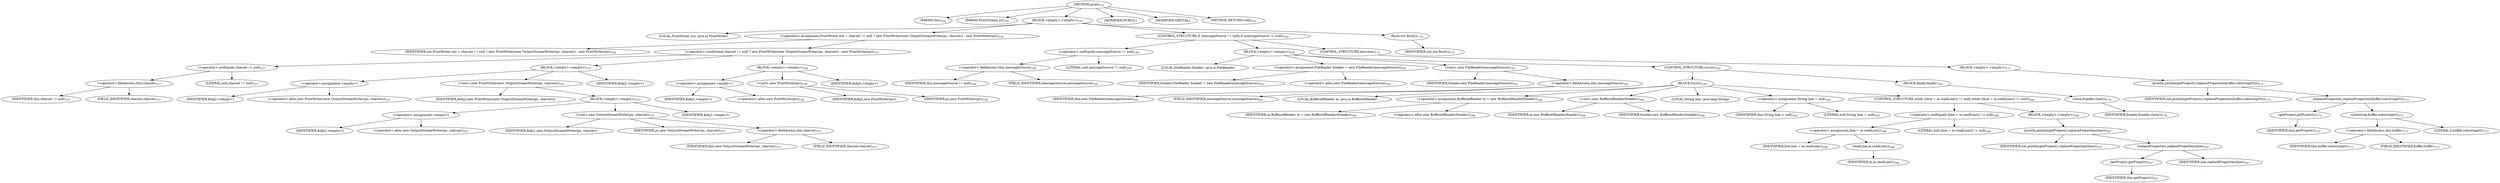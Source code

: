digraph "print" {  
"198" [label = <(METHOD,print)<SUB>152</SUB>> ]
"14" [label = <(PARAM,this)<SUB>152</SUB>> ]
"199" [label = <(PARAM,PrintStream ps)<SUB>152</SUB>> ]
"200" [label = <(BLOCK,&lt;empty&gt;,&lt;empty&gt;)<SUB>153</SUB>> ]
"201" [label = <(LOCAL,PrintWriter out: java.io.PrintWriter)> ]
"202" [label = <(&lt;operator&gt;.assignment,PrintWriter out = charset != null ? new PrintWriter(new OutputStreamWriter(ps, charset)) : new PrintWriter(ps))<SUB>156</SUB>> ]
"203" [label = <(IDENTIFIER,out,PrintWriter out = charset != null ? new PrintWriter(new OutputStreamWriter(ps, charset)) : new PrintWriter(ps))<SUB>156</SUB>> ]
"204" [label = <(&lt;operator&gt;.conditional,charset != null ? new PrintWriter(new OutputStreamWriter(ps, charset)) : new PrintWriter(ps))<SUB>157</SUB>> ]
"205" [label = <(&lt;operator&gt;.notEquals,charset != null)<SUB>157</SUB>> ]
"206" [label = <(&lt;operator&gt;.fieldAccess,this.charset)<SUB>157</SUB>> ]
"207" [label = <(IDENTIFIER,this,charset != null)<SUB>157</SUB>> ]
"208" [label = <(FIELD_IDENTIFIER,charset,charset)<SUB>157</SUB>> ]
"209" [label = <(LITERAL,null,charset != null)<SUB>157</SUB>> ]
"210" [label = <(BLOCK,&lt;empty&gt;,&lt;empty&gt;)<SUB>157</SUB>> ]
"211" [label = <(&lt;operator&gt;.assignment,&lt;empty&gt;)> ]
"212" [label = <(IDENTIFIER,$obj2,&lt;empty&gt;)> ]
"213" [label = <(&lt;operator&gt;.alloc,new PrintWriter(new OutputStreamWriter(ps, charset)))<SUB>157</SUB>> ]
"214" [label = <(&lt;init&gt;,new PrintWriter(new OutputStreamWriter(ps, charset)))<SUB>157</SUB>> ]
"215" [label = <(IDENTIFIER,$obj2,new PrintWriter(new OutputStreamWriter(ps, charset)))> ]
"216" [label = <(BLOCK,&lt;empty&gt;,&lt;empty&gt;)<SUB>157</SUB>> ]
"217" [label = <(&lt;operator&gt;.assignment,&lt;empty&gt;)> ]
"218" [label = <(IDENTIFIER,$obj1,&lt;empty&gt;)> ]
"219" [label = <(&lt;operator&gt;.alloc,new OutputStreamWriter(ps, charset))<SUB>157</SUB>> ]
"220" [label = <(&lt;init&gt;,new OutputStreamWriter(ps, charset))<SUB>157</SUB>> ]
"221" [label = <(IDENTIFIER,$obj1,new OutputStreamWriter(ps, charset))> ]
"222" [label = <(IDENTIFIER,ps,new OutputStreamWriter(ps, charset))<SUB>157</SUB>> ]
"223" [label = <(&lt;operator&gt;.fieldAccess,this.charset)<SUB>157</SUB>> ]
"224" [label = <(IDENTIFIER,this,new OutputStreamWriter(ps, charset))<SUB>157</SUB>> ]
"225" [label = <(FIELD_IDENTIFIER,charset,charset)<SUB>157</SUB>> ]
"226" [label = <(IDENTIFIER,$obj1,&lt;empty&gt;)> ]
"227" [label = <(IDENTIFIER,$obj2,&lt;empty&gt;)> ]
"228" [label = <(BLOCK,&lt;empty&gt;,&lt;empty&gt;)<SUB>158</SUB>> ]
"229" [label = <(&lt;operator&gt;.assignment,&lt;empty&gt;)> ]
"230" [label = <(IDENTIFIER,$obj3,&lt;empty&gt;)> ]
"231" [label = <(&lt;operator&gt;.alloc,new PrintWriter(ps))<SUB>158</SUB>> ]
"232" [label = <(&lt;init&gt;,new PrintWriter(ps))<SUB>158</SUB>> ]
"233" [label = <(IDENTIFIER,$obj3,new PrintWriter(ps))> ]
"234" [label = <(IDENTIFIER,ps,new PrintWriter(ps))<SUB>158</SUB>> ]
"235" [label = <(IDENTIFIER,$obj3,&lt;empty&gt;)> ]
"236" [label = <(CONTROL_STRUCTURE,if (messageSource != null),if (messageSource != null))<SUB>159</SUB>> ]
"237" [label = <(&lt;operator&gt;.notEquals,messageSource != null)<SUB>159</SUB>> ]
"238" [label = <(&lt;operator&gt;.fieldAccess,this.messageSource)<SUB>159</SUB>> ]
"239" [label = <(IDENTIFIER,this,messageSource != null)<SUB>159</SUB>> ]
"240" [label = <(FIELD_IDENTIFIER,messageSource,messageSource)<SUB>159</SUB>> ]
"241" [label = <(LITERAL,null,messageSource != null)<SUB>159</SUB>> ]
"242" [label = <(BLOCK,&lt;empty&gt;,&lt;empty&gt;)<SUB>159</SUB>> ]
"10" [label = <(LOCAL,FileReader freader: java.io.FileReader)> ]
"243" [label = <(&lt;operator&gt;.assignment,FileReader freader = new FileReader(messageSource))<SUB>161</SUB>> ]
"244" [label = <(IDENTIFIER,freader,FileReader freader = new FileReader(messageSource))<SUB>161</SUB>> ]
"245" [label = <(&lt;operator&gt;.alloc,new FileReader(messageSource))<SUB>161</SUB>> ]
"246" [label = <(&lt;init&gt;,new FileReader(messageSource))<SUB>161</SUB>> ]
"9" [label = <(IDENTIFIER,freader,new FileReader(messageSource))<SUB>161</SUB>> ]
"247" [label = <(&lt;operator&gt;.fieldAccess,this.messageSource)<SUB>161</SUB>> ]
"248" [label = <(IDENTIFIER,this,new FileReader(messageSource))<SUB>161</SUB>> ]
"249" [label = <(FIELD_IDENTIFIER,messageSource,messageSource)<SUB>161</SUB>> ]
"250" [label = <(CONTROL_STRUCTURE,try,try)<SUB>163</SUB>> ]
"251" [label = <(BLOCK,try,try)<SUB>163</SUB>> ]
"12" [label = <(LOCAL,BufferedReader in: java.io.BufferedReader)> ]
"252" [label = <(&lt;operator&gt;.assignment,BufferedReader in = new BufferedReader(freader))<SUB>164</SUB>> ]
"253" [label = <(IDENTIFIER,in,BufferedReader in = new BufferedReader(freader))<SUB>164</SUB>> ]
"254" [label = <(&lt;operator&gt;.alloc,new BufferedReader(freader))<SUB>164</SUB>> ]
"255" [label = <(&lt;init&gt;,new BufferedReader(freader))<SUB>164</SUB>> ]
"11" [label = <(IDENTIFIER,in,new BufferedReader(freader))<SUB>164</SUB>> ]
"256" [label = <(IDENTIFIER,freader,new BufferedReader(freader))<SUB>164</SUB>> ]
"257" [label = <(LOCAL,String line: java.lang.String)> ]
"258" [label = <(&lt;operator&gt;.assignment,String line = null)<SUB>165</SUB>> ]
"259" [label = <(IDENTIFIER,line,String line = null)<SUB>165</SUB>> ]
"260" [label = <(LITERAL,null,String line = null)<SUB>165</SUB>> ]
"261" [label = <(CONTROL_STRUCTURE,while ((line = in.readLine()) != null),while ((line = in.readLine()) != null))<SUB>166</SUB>> ]
"262" [label = <(&lt;operator&gt;.notEquals,(line = in.readLine()) != null)<SUB>166</SUB>> ]
"263" [label = <(&lt;operator&gt;.assignment,line = in.readLine())<SUB>166</SUB>> ]
"264" [label = <(IDENTIFIER,line,line = in.readLine())<SUB>166</SUB>> ]
"265" [label = <(readLine,in.readLine())<SUB>166</SUB>> ]
"266" [label = <(IDENTIFIER,in,in.readLine())<SUB>166</SUB>> ]
"267" [label = <(LITERAL,null,(line = in.readLine()) != null)<SUB>166</SUB>> ]
"268" [label = <(BLOCK,&lt;empty&gt;,&lt;empty&gt;)<SUB>166</SUB>> ]
"269" [label = <(println,println(getProject().replaceProperties(line)))<SUB>167</SUB>> ]
"270" [label = <(IDENTIFIER,out,println(getProject().replaceProperties(line)))<SUB>167</SUB>> ]
"271" [label = <(replaceProperties,replaceProperties(line))<SUB>167</SUB>> ]
"272" [label = <(getProject,getProject())<SUB>167</SUB>> ]
"13" [label = <(IDENTIFIER,this,getProject())<SUB>167</SUB>> ]
"273" [label = <(IDENTIFIER,line,replaceProperties(line))<SUB>167</SUB>> ]
"274" [label = <(BLOCK,finally,finally)<SUB>169</SUB>> ]
"275" [label = <(close,freader.close())<SUB>170</SUB>> ]
"276" [label = <(IDENTIFIER,freader,freader.close())<SUB>170</SUB>> ]
"277" [label = <(CONTROL_STRUCTURE,else,else)<SUB>172</SUB>> ]
"278" [label = <(BLOCK,&lt;empty&gt;,&lt;empty&gt;)<SUB>172</SUB>> ]
"279" [label = <(println,println(getProject().replaceProperties(buffer.substring(0))))<SUB>173</SUB>> ]
"280" [label = <(IDENTIFIER,out,println(getProject().replaceProperties(buffer.substring(0))))<SUB>173</SUB>> ]
"281" [label = <(replaceProperties,replaceProperties(buffer.substring(0)))<SUB>173</SUB>> ]
"282" [label = <(getProject,getProject())<SUB>173</SUB>> ]
"15" [label = <(IDENTIFIER,this,getProject())<SUB>173</SUB>> ]
"283" [label = <(substring,buffer.substring(0))<SUB>173</SUB>> ]
"284" [label = <(&lt;operator&gt;.fieldAccess,this.buffer)<SUB>173</SUB>> ]
"285" [label = <(IDENTIFIER,this,buffer.substring(0))<SUB>173</SUB>> ]
"286" [label = <(FIELD_IDENTIFIER,buffer,buffer)<SUB>173</SUB>> ]
"287" [label = <(LITERAL,0,buffer.substring(0))<SUB>173</SUB>> ]
"288" [label = <(flush,out.flush())<SUB>175</SUB>> ]
"289" [label = <(IDENTIFIER,out,out.flush())<SUB>175</SUB>> ]
"290" [label = <(MODIFIER,PUBLIC)> ]
"291" [label = <(MODIFIER,VIRTUAL)> ]
"292" [label = <(METHOD_RETURN,void)<SUB>152</SUB>> ]
  "198" -> "14" 
  "198" -> "199" 
  "198" -> "200" 
  "198" -> "290" 
  "198" -> "291" 
  "198" -> "292" 
  "200" -> "201" 
  "200" -> "202" 
  "200" -> "236" 
  "200" -> "288" 
  "202" -> "203" 
  "202" -> "204" 
  "204" -> "205" 
  "204" -> "210" 
  "204" -> "228" 
  "205" -> "206" 
  "205" -> "209" 
  "206" -> "207" 
  "206" -> "208" 
  "210" -> "211" 
  "210" -> "214" 
  "210" -> "227" 
  "211" -> "212" 
  "211" -> "213" 
  "214" -> "215" 
  "214" -> "216" 
  "216" -> "217" 
  "216" -> "220" 
  "216" -> "226" 
  "217" -> "218" 
  "217" -> "219" 
  "220" -> "221" 
  "220" -> "222" 
  "220" -> "223" 
  "223" -> "224" 
  "223" -> "225" 
  "228" -> "229" 
  "228" -> "232" 
  "228" -> "235" 
  "229" -> "230" 
  "229" -> "231" 
  "232" -> "233" 
  "232" -> "234" 
  "236" -> "237" 
  "236" -> "242" 
  "236" -> "277" 
  "237" -> "238" 
  "237" -> "241" 
  "238" -> "239" 
  "238" -> "240" 
  "242" -> "10" 
  "242" -> "243" 
  "242" -> "246" 
  "242" -> "250" 
  "243" -> "244" 
  "243" -> "245" 
  "246" -> "9" 
  "246" -> "247" 
  "247" -> "248" 
  "247" -> "249" 
  "250" -> "251" 
  "250" -> "274" 
  "251" -> "12" 
  "251" -> "252" 
  "251" -> "255" 
  "251" -> "257" 
  "251" -> "258" 
  "251" -> "261" 
  "252" -> "253" 
  "252" -> "254" 
  "255" -> "11" 
  "255" -> "256" 
  "258" -> "259" 
  "258" -> "260" 
  "261" -> "262" 
  "261" -> "268" 
  "262" -> "263" 
  "262" -> "267" 
  "263" -> "264" 
  "263" -> "265" 
  "265" -> "266" 
  "268" -> "269" 
  "269" -> "270" 
  "269" -> "271" 
  "271" -> "272" 
  "271" -> "273" 
  "272" -> "13" 
  "274" -> "275" 
  "275" -> "276" 
  "277" -> "278" 
  "278" -> "279" 
  "279" -> "280" 
  "279" -> "281" 
  "281" -> "282" 
  "281" -> "283" 
  "282" -> "15" 
  "283" -> "284" 
  "283" -> "287" 
  "284" -> "285" 
  "284" -> "286" 
  "288" -> "289" 
}
